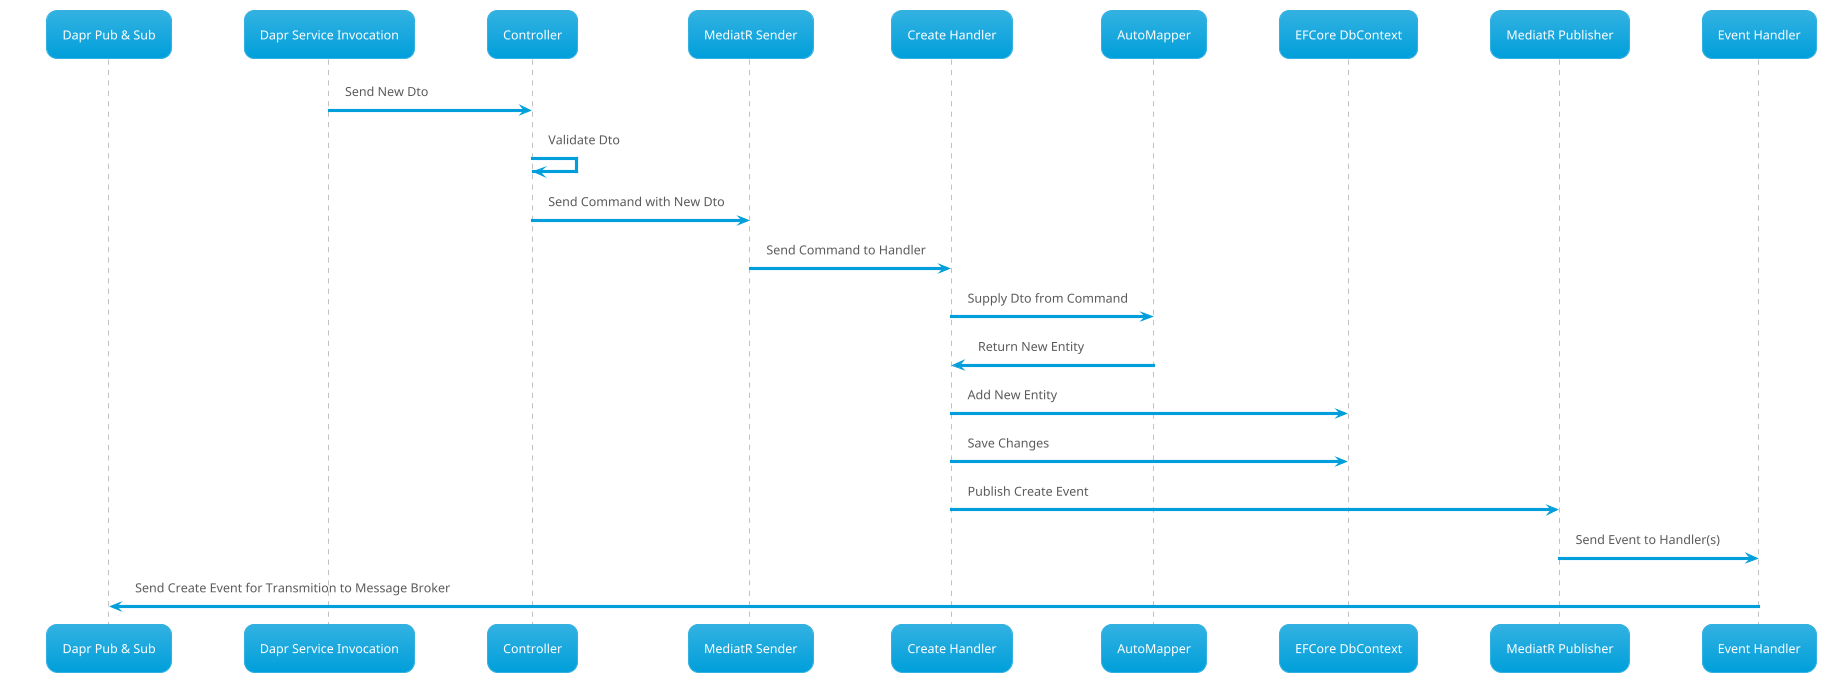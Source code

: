 @startuml Create Operation
!theme bluegray

participant "Dapr Pub & Sub" as DaprPS
participant "Dapr Service Invocation" as DaprSI
participant Controller as Ctrl
participant "MediatR Sender" as Send
participant "Create Handler" as Hndlr
participant AutoMapper as Map
participant "EFCore DbContext" as DB
participant "MediatR Publisher" as Pub
participant "Event Handler" as EHndlr

DaprSI -> Ctrl : Send New Dto
Ctrl -> Ctrl : Validate Dto
Ctrl -> Send : Send Command with New Dto
Send -> Hndlr : Send Command to Handler
Hndlr -> Map : Supply Dto from Command
Hndlr <- Map : Return New Entity
Hndlr -> DB : Add New Entity
Hndlr -> DB : Save Changes
Hndlr -> Pub : Publish Create Event
Pub -> EHndlr : Send Event to Handler(s)
DaprPS <- EHndlr : Send Create Event for Transmition to Message Broker

@enduml